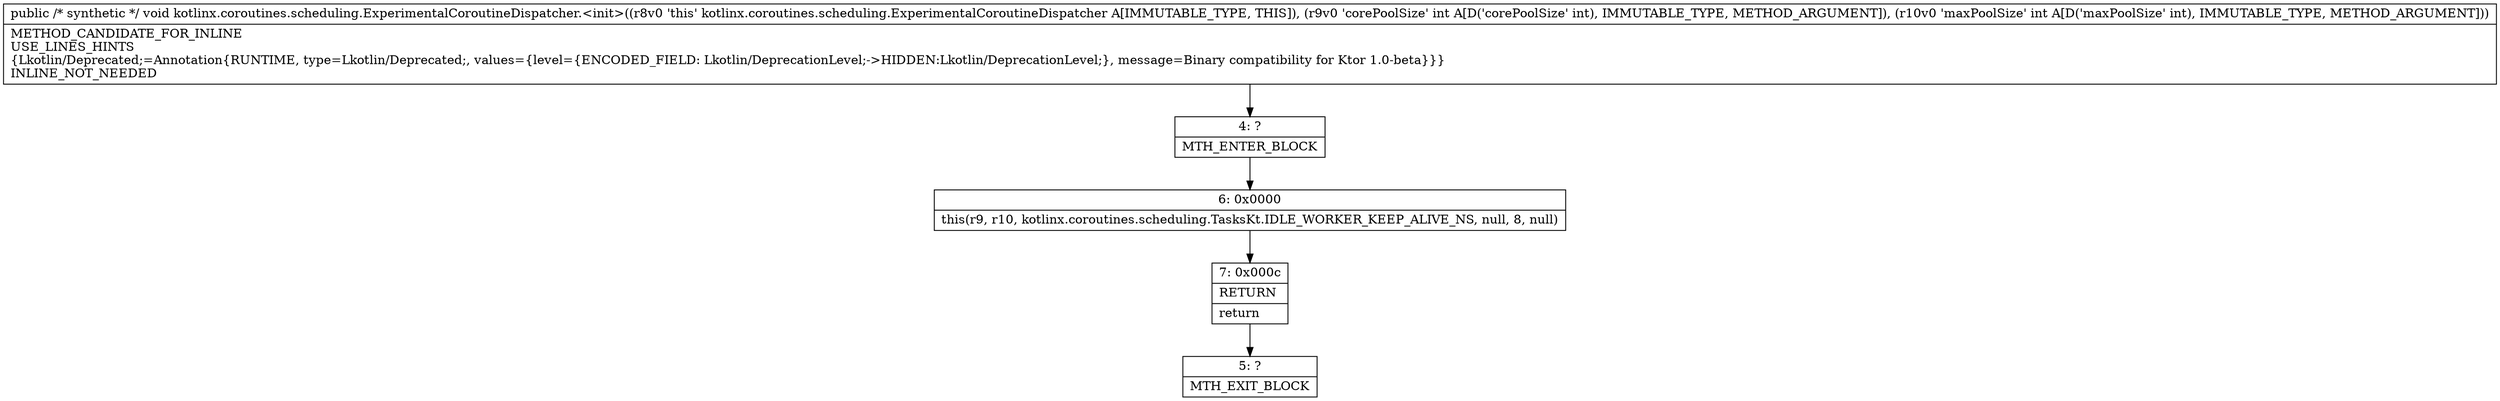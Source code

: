 digraph "CFG forkotlinx.coroutines.scheduling.ExperimentalCoroutineDispatcher.\<init\>(II)V" {
Node_4 [shape=record,label="{4\:\ ?|MTH_ENTER_BLOCK\l}"];
Node_6 [shape=record,label="{6\:\ 0x0000|this(r9, r10, kotlinx.coroutines.scheduling.TasksKt.IDLE_WORKER_KEEP_ALIVE_NS, null, 8, null)\l}"];
Node_7 [shape=record,label="{7\:\ 0x000c|RETURN\l|return\l}"];
Node_5 [shape=record,label="{5\:\ ?|MTH_EXIT_BLOCK\l}"];
MethodNode[shape=record,label="{public \/* synthetic *\/ void kotlinx.coroutines.scheduling.ExperimentalCoroutineDispatcher.\<init\>((r8v0 'this' kotlinx.coroutines.scheduling.ExperimentalCoroutineDispatcher A[IMMUTABLE_TYPE, THIS]), (r9v0 'corePoolSize' int A[D('corePoolSize' int), IMMUTABLE_TYPE, METHOD_ARGUMENT]), (r10v0 'maxPoolSize' int A[D('maxPoolSize' int), IMMUTABLE_TYPE, METHOD_ARGUMENT]))  | METHOD_CANDIDATE_FOR_INLINE\lUSE_LINES_HINTS\l\{Lkotlin\/Deprecated;=Annotation\{RUNTIME, type=Lkotlin\/Deprecated;, values=\{level=\{ENCODED_FIELD: Lkotlin\/DeprecationLevel;\-\>HIDDEN:Lkotlin\/DeprecationLevel;\}, message=Binary compatibility for Ktor 1.0\-beta\}\}\}\lINLINE_NOT_NEEDED\l}"];
MethodNode -> Node_4;Node_4 -> Node_6;
Node_6 -> Node_7;
Node_7 -> Node_5;
}


